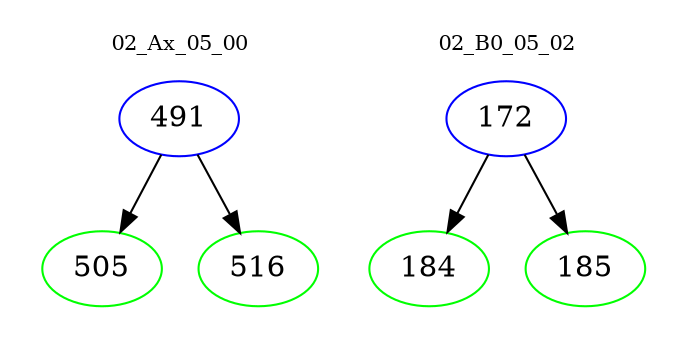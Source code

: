 digraph{
subgraph cluster_0 {
color = white
label = "02_Ax_05_00";
fontsize=10;
T0_491 [label="491", color="blue"]
T0_491 -> T0_505 [color="black"]
T0_505 [label="505", color="green"]
T0_491 -> T0_516 [color="black"]
T0_516 [label="516", color="green"]
}
subgraph cluster_1 {
color = white
label = "02_B0_05_02";
fontsize=10;
T1_172 [label="172", color="blue"]
T1_172 -> T1_184 [color="black"]
T1_184 [label="184", color="green"]
T1_172 -> T1_185 [color="black"]
T1_185 [label="185", color="green"]
}
}
